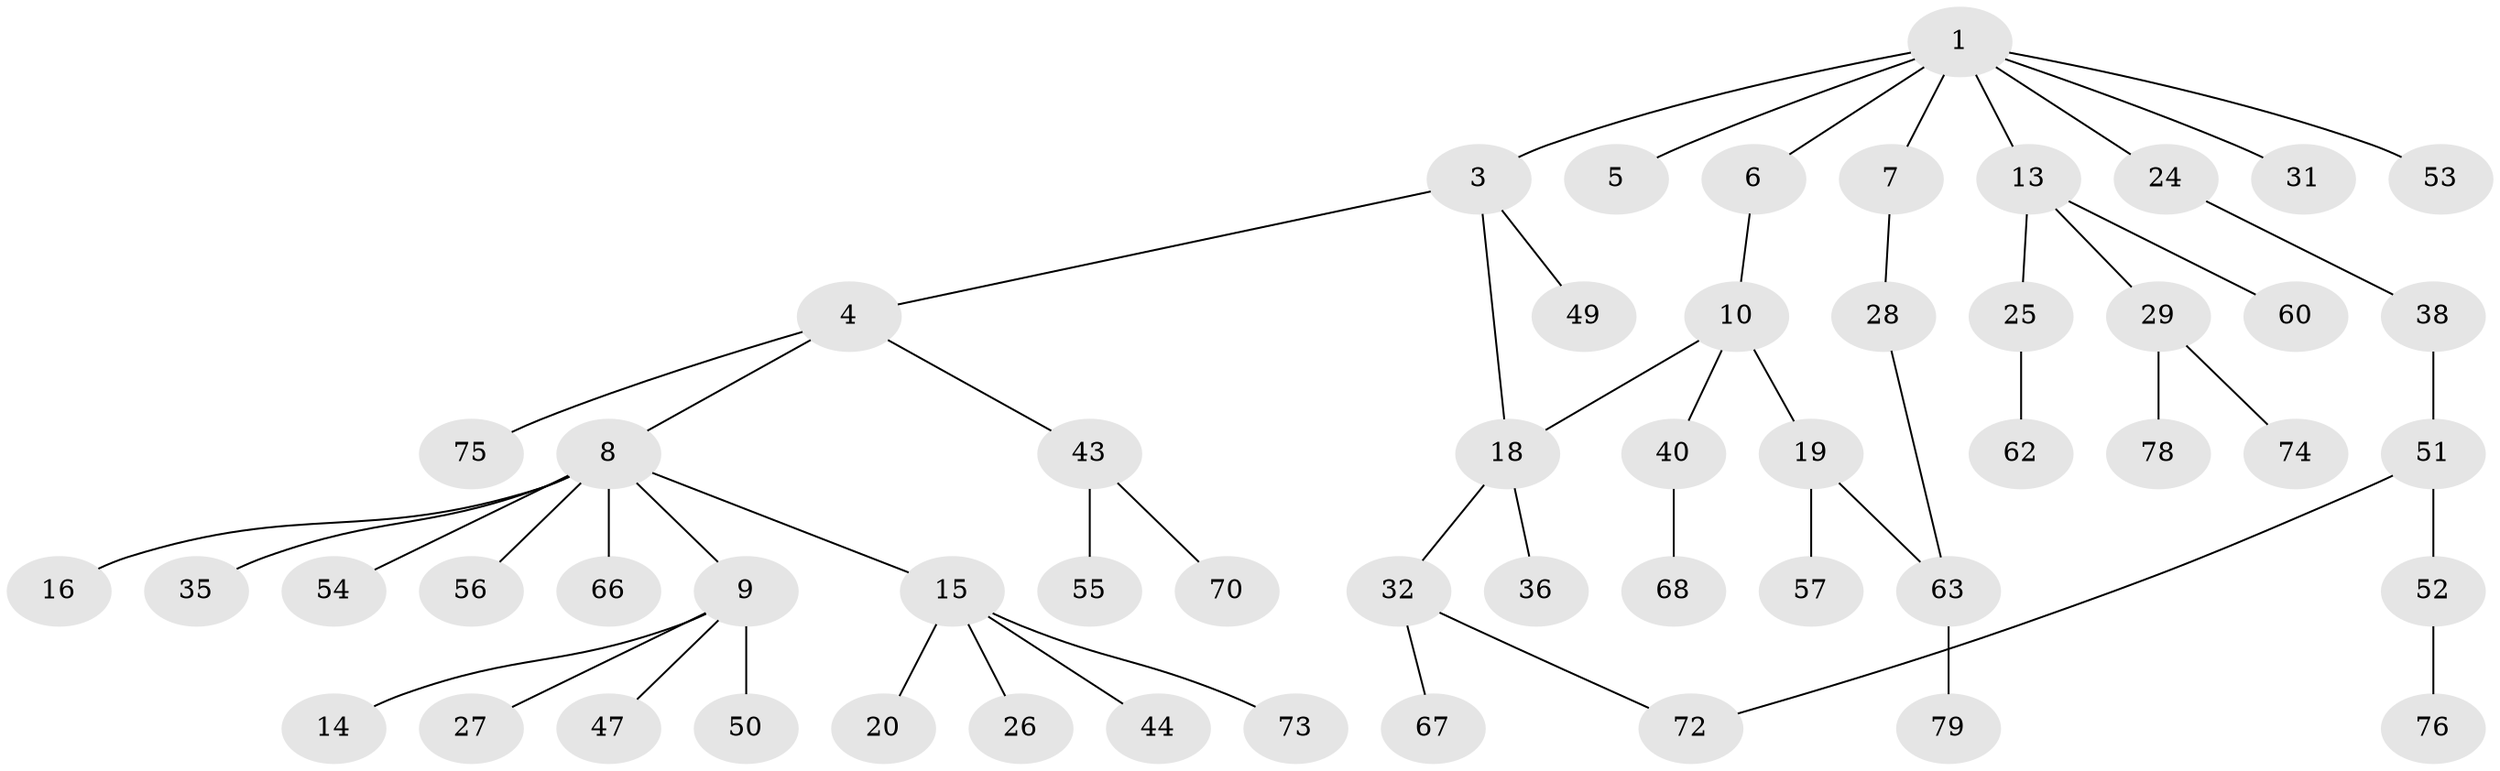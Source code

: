 // original degree distribution, {7: 0.025, 3: 0.125, 4: 0.05, 5: 0.0375, 1: 0.4625, 2: 0.2875, 6: 0.0125}
// Generated by graph-tools (version 1.1) at 2025/41/03/06/25 10:41:29]
// undirected, 54 vertices, 56 edges
graph export_dot {
graph [start="1"]
  node [color=gray90,style=filled];
  1 [super="+2"];
  3 [super="+42"];
  4 [super="+77"];
  5;
  6;
  7 [super="+17"];
  8 [super="+12"];
  9 [super="+11"];
  10 [super="+22"];
  13 [super="+23"];
  14 [super="+48"];
  15 [super="+37"];
  16;
  18 [super="+21"];
  19 [super="+41"];
  20 [super="+34"];
  24 [super="+33"];
  25 [super="+39"];
  26 [super="+46"];
  27;
  28 [super="+71"];
  29 [super="+30"];
  31;
  32 [super="+45"];
  35;
  36;
  38 [super="+59"];
  40 [super="+65"];
  43 [super="+61"];
  44;
  47 [super="+69"];
  49;
  50;
  51 [super="+58"];
  52 [super="+64"];
  53;
  54;
  55;
  56;
  57;
  60;
  62;
  63;
  66;
  67;
  68;
  70;
  72;
  73;
  74;
  75;
  76;
  78;
  79 [super="+80"];
  1 -- 3;
  1 -- 5;
  1 -- 6;
  1 -- 7;
  1 -- 31;
  1 -- 53;
  1 -- 24;
  1 -- 13;
  3 -- 4;
  3 -- 18;
  3 -- 49;
  4 -- 8;
  4 -- 43;
  4 -- 75;
  6 -- 10;
  7 -- 28;
  8 -- 9;
  8 -- 16;
  8 -- 54;
  8 -- 56;
  8 -- 66;
  8 -- 35;
  8 -- 15;
  9 -- 14;
  9 -- 47;
  9 -- 50;
  9 -- 27;
  10 -- 18;
  10 -- 19;
  10 -- 40;
  13 -- 25;
  13 -- 29;
  13 -- 60;
  15 -- 20;
  15 -- 26;
  15 -- 44;
  15 -- 73;
  18 -- 32;
  18 -- 36;
  19 -- 63;
  19 -- 57;
  24 -- 38;
  25 -- 62;
  28 -- 63;
  29 -- 74;
  29 -- 78;
  32 -- 72;
  32 -- 67;
  38 -- 51;
  40 -- 68;
  43 -- 55;
  43 -- 70;
  51 -- 52;
  51 -- 72;
  52 -- 76;
  63 -- 79;
}
